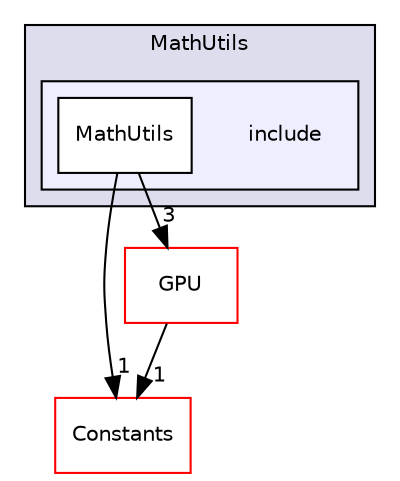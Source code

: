 digraph "/home/travis/build/AliceO2Group/AliceO2/Common/MathUtils/include" {
  bgcolor=transparent;
  compound=true
  node [ fontsize="10", fontname="Helvetica"];
  edge [ labelfontsize="10", labelfontname="Helvetica"];
  subgraph clusterdir_1e6fb7e1d286de65f5cad603aaa68769 {
    graph [ bgcolor="#ddddee", pencolor="black", label="MathUtils" fontname="Helvetica", fontsize="10", URL="dir_1e6fb7e1d286de65f5cad603aaa68769.html"]
  subgraph clusterdir_a8353808d0468577e29de121914e6940 {
    graph [ bgcolor="#eeeeff", pencolor="black", label="" URL="dir_a8353808d0468577e29de121914e6940.html"];
    dir_a8353808d0468577e29de121914e6940 [shape=plaintext label="include"];
    dir_23c27c77d2172bac1b174c3c1a070dcb [shape=box label="MathUtils" color="black" fillcolor="white" style="filled" URL="dir_23c27c77d2172bac1b174c3c1a070dcb.html"];
  }
  }
  dir_6595de266f53d2529c2724716663252d [shape=box label="Constants" color="red" URL="dir_6595de266f53d2529c2724716663252d.html"];
  dir_f511f1e9c03c071966ae594f00bbc5e0 [shape=box label="GPU" color="red" URL="dir_f511f1e9c03c071966ae594f00bbc5e0.html"];
  dir_23c27c77d2172bac1b174c3c1a070dcb->dir_6595de266f53d2529c2724716663252d [headlabel="1", labeldistance=1.5 headhref="dir_000037_000027.html"];
  dir_23c27c77d2172bac1b174c3c1a070dcb->dir_f511f1e9c03c071966ae594f00bbc5e0 [headlabel="3", labeldistance=1.5 headhref="dir_000037_000134.html"];
  dir_f511f1e9c03c071966ae594f00bbc5e0->dir_6595de266f53d2529c2724716663252d [headlabel="1", labeldistance=1.5 headhref="dir_000134_000027.html"];
}
